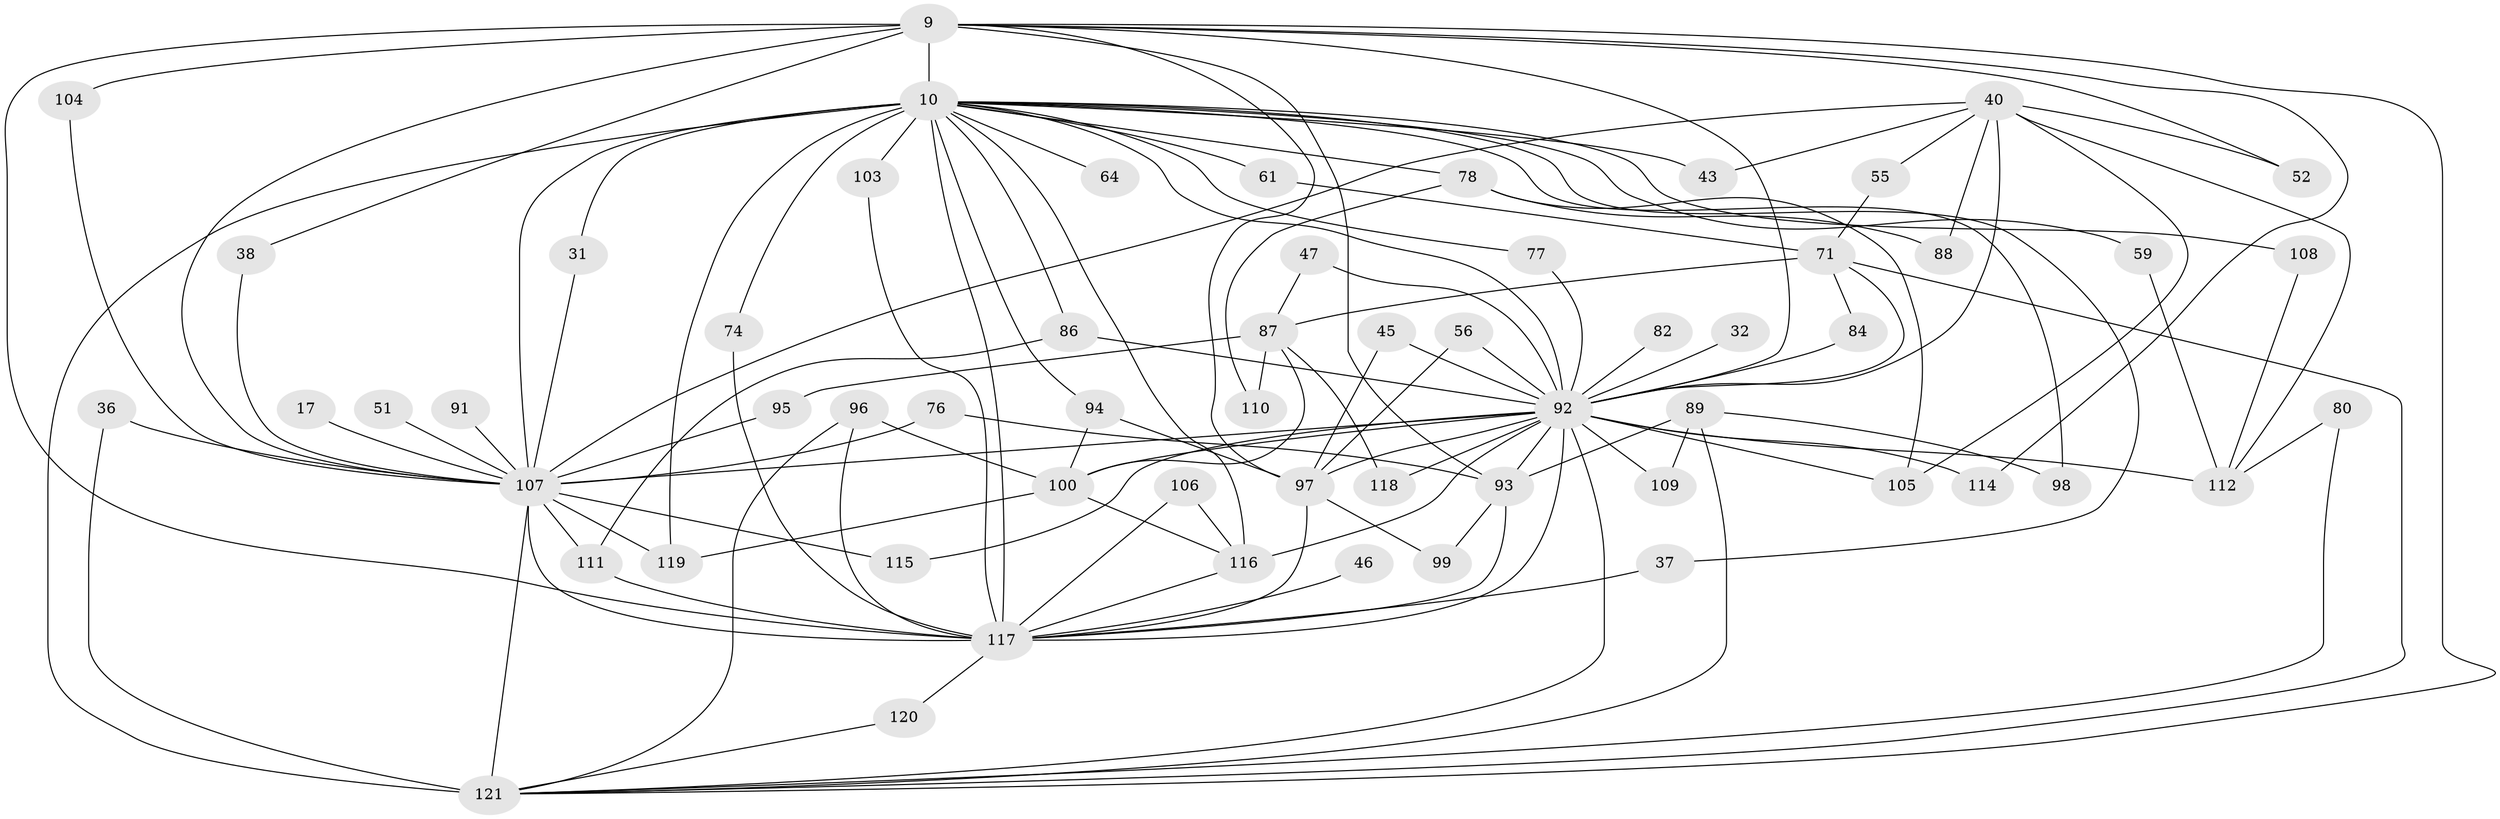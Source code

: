 // original degree distribution, {27: 0.008264462809917356, 20: 0.008264462809917356, 12: 0.008264462809917356, 15: 0.01652892561983471, 14: 0.008264462809917356, 36: 0.008264462809917356, 18: 0.008264462809917356, 24: 0.008264462809917356, 26: 0.008264462809917356, 3: 0.2066115702479339, 5: 0.04132231404958678, 9: 0.01652892561983471, 4: 0.10743801652892562, 6: 0.01652892561983471, 2: 0.5041322314049587, 7: 0.008264462809917356, 8: 0.01652892561983471}
// Generated by graph-tools (version 1.1) at 2025/46/03/09/25 04:46:37]
// undirected, 60 vertices, 122 edges
graph export_dot {
graph [start="1"]
  node [color=gray90,style=filled];
  9 [super="+3"];
  10 [super="+8"];
  17;
  31;
  32;
  36;
  37;
  38;
  40 [super="+39"];
  43;
  45 [super="+42"];
  46;
  47;
  51;
  52;
  55;
  56;
  59;
  61;
  64;
  71 [super="+60"];
  74;
  76;
  77;
  78 [super="+67"];
  80;
  82;
  84 [super="+83"];
  86 [super="+29"];
  87 [super="+79+62"];
  88;
  89;
  91;
  92 [super="+68+6"];
  93 [super="+81"];
  94 [super="+63"];
  95;
  96 [super="+21"];
  97 [super="+70+57"];
  98;
  99;
  100 [super="+65"];
  103;
  104;
  105 [super="+28"];
  106;
  107 [super="+49+50+7"];
  108;
  109;
  110;
  111 [super="+33"];
  112 [super="+53"];
  114;
  115 [super="+24"];
  116 [super="+48+66"];
  117 [super="+85+58+90+73+5"];
  118;
  119 [super="+102"];
  120;
  121 [super="+101+113"];
  9 -- 10 [weight=4];
  9 -- 52;
  9 -- 97 [weight=2];
  9 -- 114;
  9 -- 38;
  9 -- 104;
  9 -- 93 [weight=2];
  9 -- 107 [weight=4];
  9 -- 117 [weight=4];
  9 -- 92 [weight=4];
  9 -- 121;
  10 -- 43;
  10 -- 59;
  10 -- 61;
  10 -- 74;
  10 -- 77;
  10 -- 94;
  10 -- 98;
  10 -- 103;
  10 -- 108;
  10 -- 117 [weight=5];
  10 -- 119;
  10 -- 121 [weight=9];
  10 -- 64;
  10 -- 78 [weight=2];
  10 -- 86 [weight=2];
  10 -- 31;
  10 -- 37;
  10 -- 116 [weight=3];
  10 -- 107 [weight=5];
  10 -- 92 [weight=4];
  17 -- 107 [weight=2];
  31 -- 107;
  32 -- 92 [weight=2];
  36 -- 107;
  36 -- 121;
  37 -- 117;
  38 -- 107;
  40 -- 112;
  40 -- 107 [weight=2];
  40 -- 105 [weight=2];
  40 -- 43;
  40 -- 52;
  40 -- 55;
  40 -- 88;
  40 -- 92;
  45 -- 97;
  45 -- 92 [weight=2];
  46 -- 117 [weight=2];
  47 -- 92 [weight=3];
  47 -- 87;
  51 -- 107 [weight=2];
  55 -- 71;
  56 -- 97;
  56 -- 92 [weight=2];
  59 -- 112;
  61 -- 71;
  71 -- 121 [weight=2];
  71 -- 84;
  71 -- 87 [weight=2];
  71 -- 92 [weight=2];
  74 -- 117;
  76 -- 93;
  76 -- 107;
  77 -- 92;
  78 -- 88;
  78 -- 110;
  78 -- 105;
  80 -- 112;
  80 -- 121;
  82 -- 92;
  84 -- 92 [weight=2];
  86 -- 111;
  86 -- 92 [weight=2];
  87 -- 118;
  87 -- 95;
  87 -- 100;
  87 -- 110;
  89 -- 98;
  89 -- 109;
  89 -- 121;
  89 -- 93;
  91 -- 107;
  92 -- 100 [weight=5];
  92 -- 117 [weight=6];
  92 -- 107 [weight=6];
  92 -- 93;
  92 -- 97;
  92 -- 105 [weight=2];
  92 -- 109;
  92 -- 112 [weight=2];
  92 -- 114;
  92 -- 115 [weight=2];
  92 -- 116 [weight=3];
  92 -- 118;
  92 -- 121 [weight=3];
  93 -- 99;
  93 -- 117;
  94 -- 100;
  94 -- 97;
  95 -- 107;
  96 -- 100;
  96 -- 117;
  96 -- 121;
  97 -- 99;
  97 -- 117;
  100 -- 116;
  100 -- 119;
  103 -- 117;
  104 -- 107;
  106 -- 116;
  106 -- 117;
  107 -- 111;
  107 -- 115;
  107 -- 117 [weight=6];
  107 -- 119;
  107 -- 121;
  108 -- 112;
  111 -- 117;
  116 -- 117;
  117 -- 120;
  120 -- 121;
}
